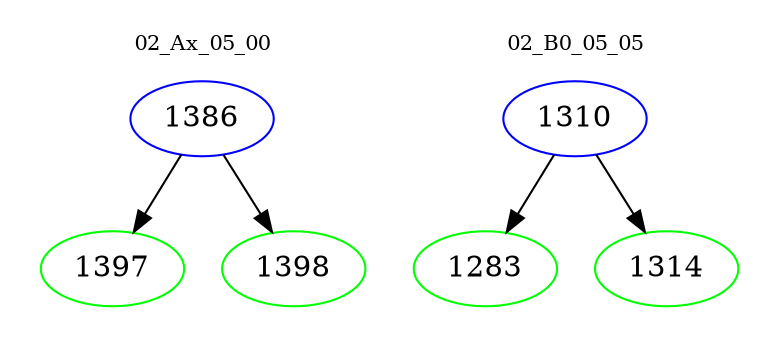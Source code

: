digraph{
subgraph cluster_0 {
color = white
label = "02_Ax_05_00";
fontsize=10;
T0_1386 [label="1386", color="blue"]
T0_1386 -> T0_1397 [color="black"]
T0_1397 [label="1397", color="green"]
T0_1386 -> T0_1398 [color="black"]
T0_1398 [label="1398", color="green"]
}
subgraph cluster_1 {
color = white
label = "02_B0_05_05";
fontsize=10;
T1_1310 [label="1310", color="blue"]
T1_1310 -> T1_1283 [color="black"]
T1_1283 [label="1283", color="green"]
T1_1310 -> T1_1314 [color="black"]
T1_1314 [label="1314", color="green"]
}
}
